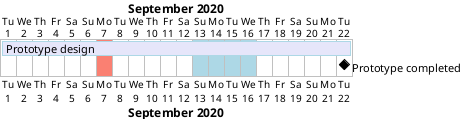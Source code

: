 @startgantt
Project starts the 2020/09/01
2020/09/07 is colored in salmon
2020/09/13 to 2020/09/16 are colored in lightblue
[Prototype design] as [TASK1] lasts 22 days
[TASK1] is colored in Lavender/LightBlue
[Prototype completed] happens at [TASK1]'s end
@endgantt
